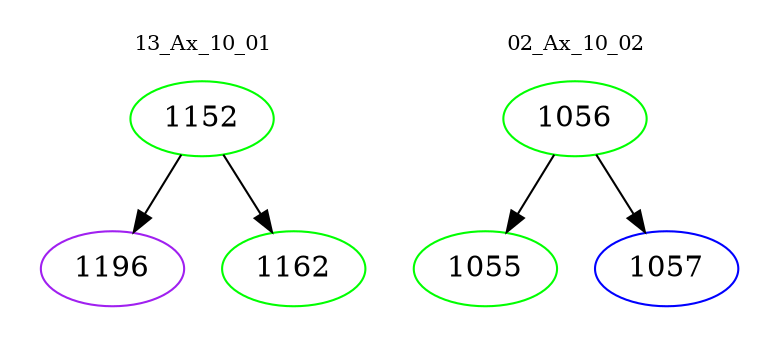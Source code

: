 digraph{
subgraph cluster_0 {
color = white
label = "13_Ax_10_01";
fontsize=10;
T0_1152 [label="1152", color="green"]
T0_1152 -> T0_1196 [color="black"]
T0_1196 [label="1196", color="purple"]
T0_1152 -> T0_1162 [color="black"]
T0_1162 [label="1162", color="green"]
}
subgraph cluster_1 {
color = white
label = "02_Ax_10_02";
fontsize=10;
T1_1056 [label="1056", color="green"]
T1_1056 -> T1_1055 [color="black"]
T1_1055 [label="1055", color="green"]
T1_1056 -> T1_1057 [color="black"]
T1_1057 [label="1057", color="blue"]
}
}
